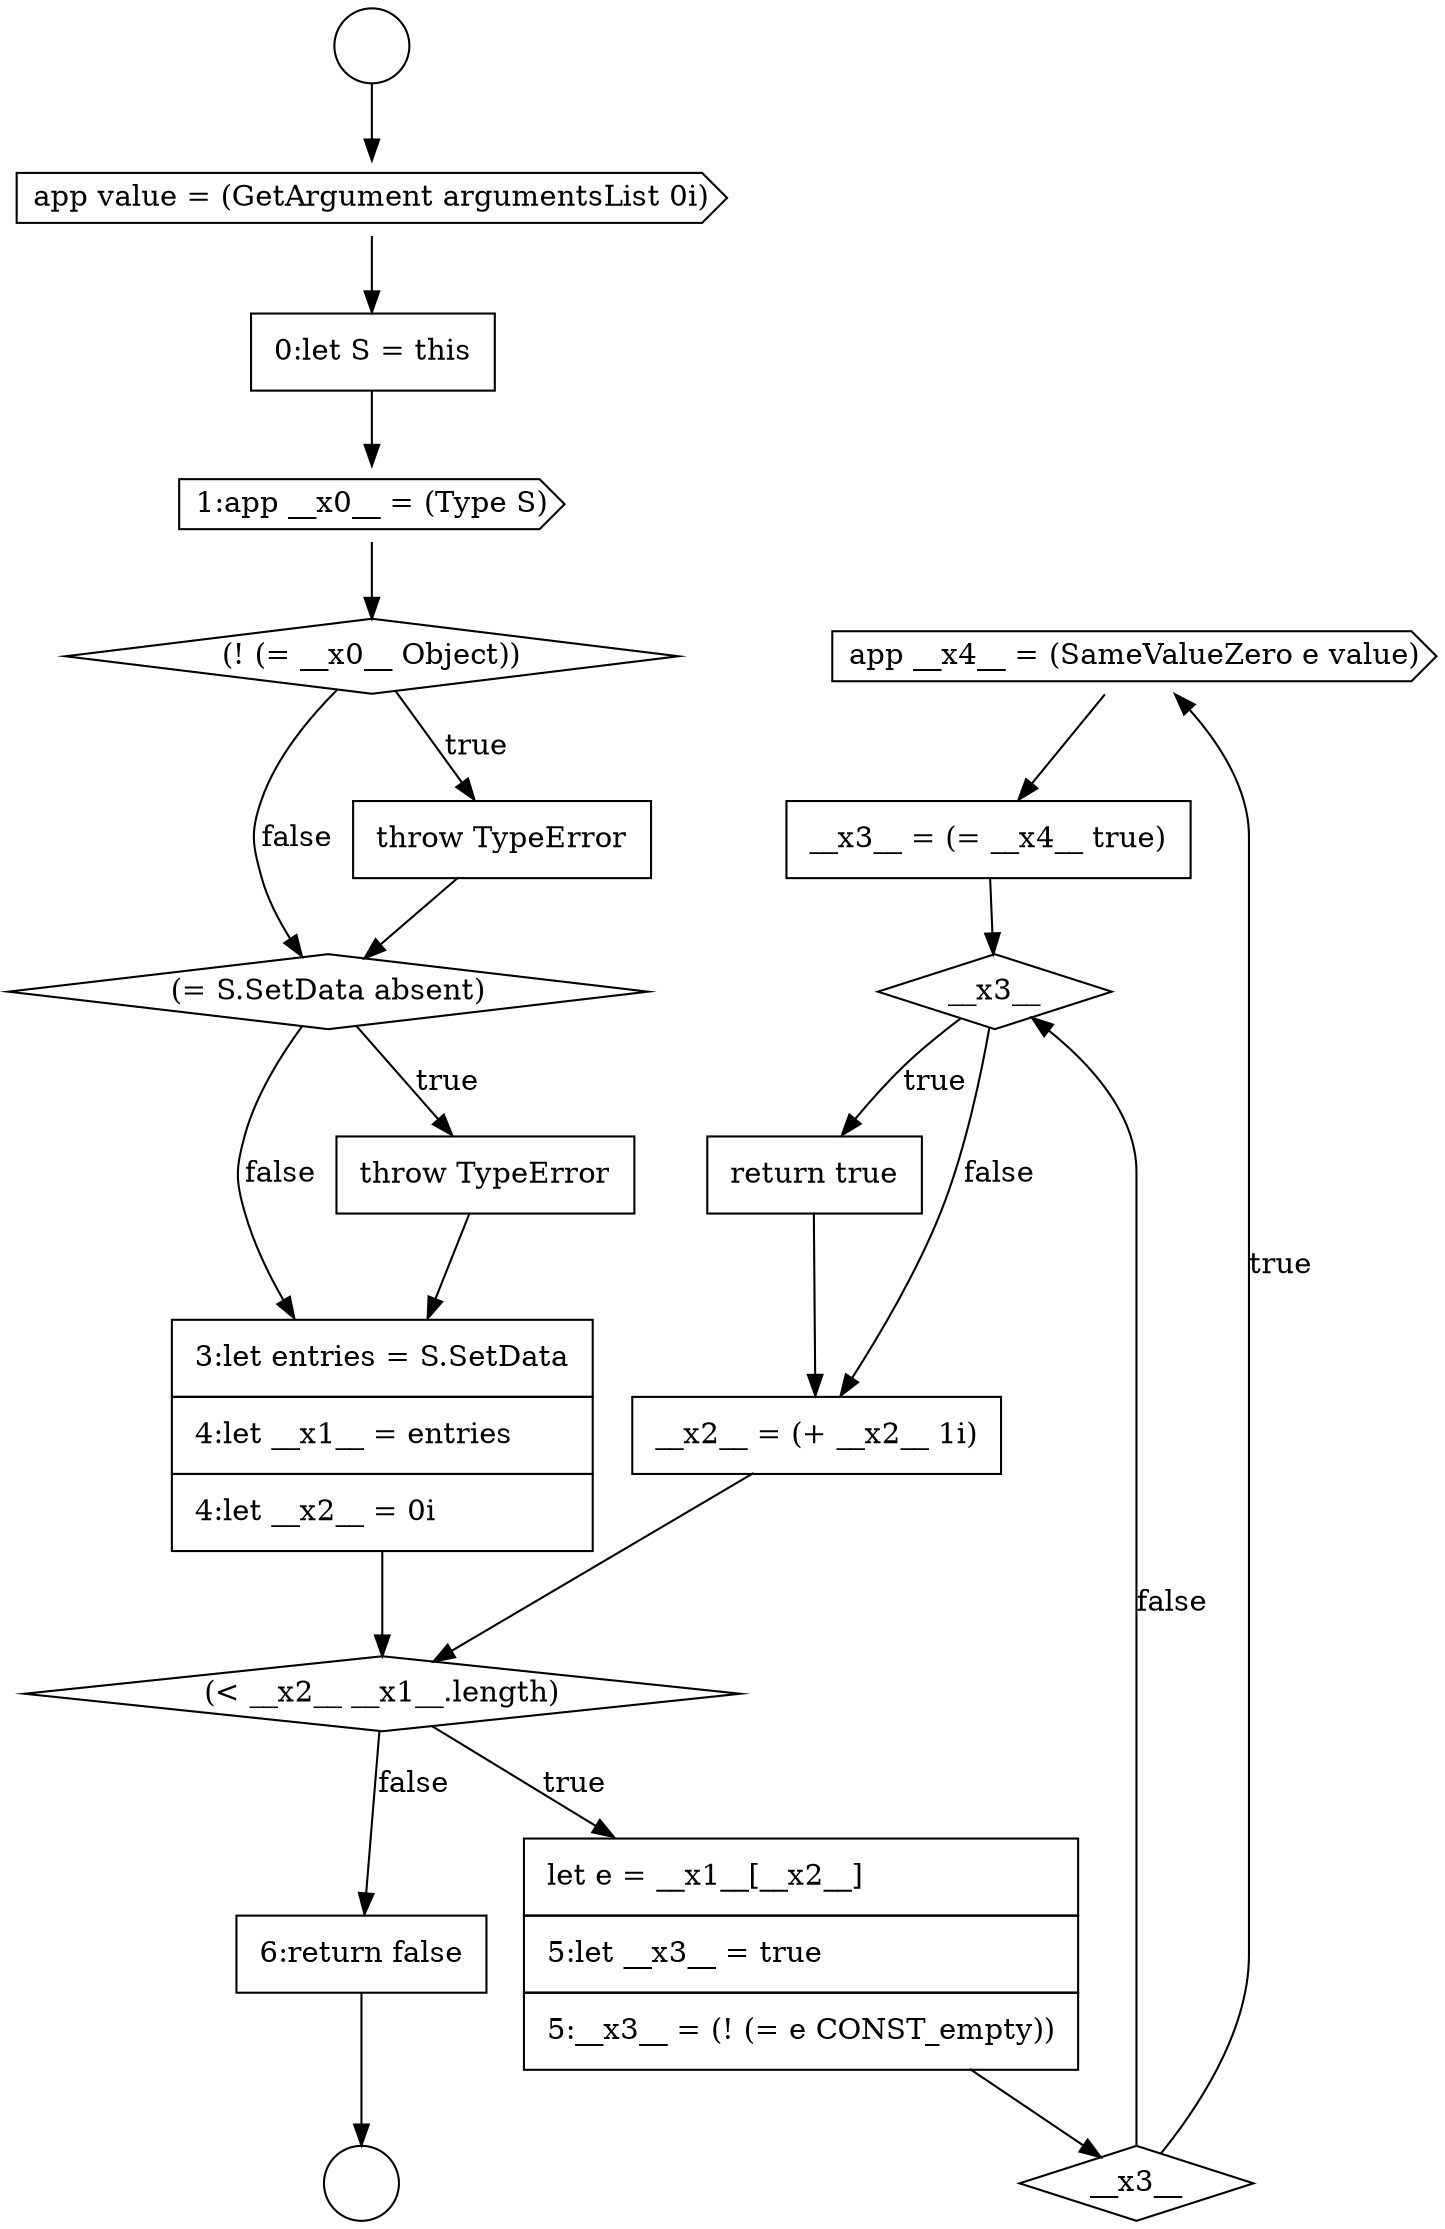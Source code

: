digraph {
  node14684 [shape=cds, label=<<font color="black">app __x4__ = (SameValueZero e value)</font>> color="black" fillcolor="white" style=filled]
  node14689 [shape=none, margin=0, label=<<font color="black">
    <table border="0" cellborder="1" cellspacing="0" cellpadding="10">
      <tr><td align="left">6:return false</td></tr>
    </table>
  </font>> color="black" fillcolor="white" style=filled]
  node14677 [shape=none, margin=0, label=<<font color="black">
    <table border="0" cellborder="1" cellspacing="0" cellpadding="10">
      <tr><td align="left">throw TypeError</td></tr>
    </table>
  </font>> color="black" fillcolor="white" style=filled]
  node14686 [shape=diamond, label=<<font color="black">__x3__</font>> color="black" fillcolor="white" style=filled]
  node14679 [shape=none, margin=0, label=<<font color="black">
    <table border="0" cellborder="1" cellspacing="0" cellpadding="10">
      <tr><td align="left">throw TypeError</td></tr>
    </table>
  </font>> color="black" fillcolor="white" style=filled]
  node14682 [shape=none, margin=0, label=<<font color="black">
    <table border="0" cellborder="1" cellspacing="0" cellpadding="10">
      <tr><td align="left">let e = __x1__[__x2__]</td></tr>
      <tr><td align="left">5:let __x3__ = true</td></tr>
      <tr><td align="left">5:__x3__ = (! (= e CONST_empty))</td></tr>
    </table>
  </font>> color="black" fillcolor="white" style=filled]
  node14675 [shape=cds, label=<<font color="black">1:app __x0__ = (Type S)</font>> color="black" fillcolor="white" style=filled]
  node14688 [shape=none, margin=0, label=<<font color="black">
    <table border="0" cellborder="1" cellspacing="0" cellpadding="10">
      <tr><td align="left">__x2__ = (+ __x2__ 1i)</td></tr>
    </table>
  </font>> color="black" fillcolor="white" style=filled]
  node14671 [shape=circle label=" " color="black" fillcolor="white" style=filled]
  node14685 [shape=none, margin=0, label=<<font color="black">
    <table border="0" cellborder="1" cellspacing="0" cellpadding="10">
      <tr><td align="left">__x3__ = (= __x4__ true)</td></tr>
    </table>
  </font>> color="black" fillcolor="white" style=filled]
  node14672 [shape=circle label=" " color="black" fillcolor="white" style=filled]
  node14674 [shape=none, margin=0, label=<<font color="black">
    <table border="0" cellborder="1" cellspacing="0" cellpadding="10">
      <tr><td align="left">0:let S = this</td></tr>
    </table>
  </font>> color="black" fillcolor="white" style=filled]
  node14680 [shape=none, margin=0, label=<<font color="black">
    <table border="0" cellborder="1" cellspacing="0" cellpadding="10">
      <tr><td align="left">3:let entries = S.SetData</td></tr>
      <tr><td align="left">4:let __x1__ = entries</td></tr>
      <tr><td align="left">4:let __x2__ = 0i</td></tr>
    </table>
  </font>> color="black" fillcolor="white" style=filled]
  node14681 [shape=diamond, label=<<font color="black">(&lt; __x2__ __x1__.length)</font>> color="black" fillcolor="white" style=filled]
  node14676 [shape=diamond, label=<<font color="black">(! (= __x0__ Object))</font>> color="black" fillcolor="white" style=filled]
  node14687 [shape=none, margin=0, label=<<font color="black">
    <table border="0" cellborder="1" cellspacing="0" cellpadding="10">
      <tr><td align="left">return true</td></tr>
    </table>
  </font>> color="black" fillcolor="white" style=filled]
  node14678 [shape=diamond, label=<<font color="black">(= S.SetData absent)</font>> color="black" fillcolor="white" style=filled]
  node14683 [shape=diamond, label=<<font color="black">__x3__</font>> color="black" fillcolor="white" style=filled]
  node14673 [shape=cds, label=<<font color="black">app value = (GetArgument argumentsList 0i)</font>> color="black" fillcolor="white" style=filled]
  node14675 -> node14676 [ color="black"]
  node14673 -> node14674 [ color="black"]
  node14689 -> node14672 [ color="black"]
  node14676 -> node14677 [label=<<font color="black">true</font>> color="black"]
  node14676 -> node14678 [label=<<font color="black">false</font>> color="black"]
  node14686 -> node14687 [label=<<font color="black">true</font>> color="black"]
  node14686 -> node14688 [label=<<font color="black">false</font>> color="black"]
  node14683 -> node14684 [label=<<font color="black">true</font>> color="black"]
  node14683 -> node14686 [label=<<font color="black">false</font>> color="black"]
  node14680 -> node14681 [ color="black"]
  node14671 -> node14673 [ color="black"]
  node14688 -> node14681 [ color="black"]
  node14682 -> node14683 [ color="black"]
  node14685 -> node14686 [ color="black"]
  node14678 -> node14679 [label=<<font color="black">true</font>> color="black"]
  node14678 -> node14680 [label=<<font color="black">false</font>> color="black"]
  node14687 -> node14688 [ color="black"]
  node14681 -> node14682 [label=<<font color="black">true</font>> color="black"]
  node14681 -> node14689 [label=<<font color="black">false</font>> color="black"]
  node14679 -> node14680 [ color="black"]
  node14674 -> node14675 [ color="black"]
  node14684 -> node14685 [ color="black"]
  node14677 -> node14678 [ color="black"]
}
